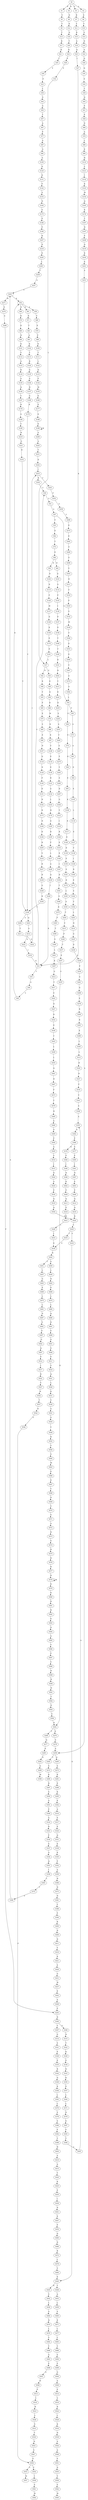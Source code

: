 strict digraph  {
	S0 -> S1 [ label = K ];
	S0 -> S2 [ label = A ];
	S0 -> S3 [ label = G ];
	S0 -> S4 [ label = N ];
	S1 -> S5 [ label = Y ];
	S2 -> S6 [ label = S ];
	S3 -> S7 [ label = R ];
	S4 -> S8 [ label = D ];
	S5 -> S9 [ label = T ];
	S6 -> S10 [ label = T ];
	S7 -> S11 [ label = Y ];
	S8 -> S12 [ label = E ];
	S9 -> S13 [ label = T ];
	S10 -> S14 [ label = S ];
	S11 -> S15 [ label = R ];
	S12 -> S16 [ label = Q ];
	S13 -> S17 [ label = K ];
	S14 -> S18 [ label = D ];
	S15 -> S19 [ label = A ];
	S16 -> S20 [ label = T ];
	S17 -> S21 [ label = K ];
	S18 -> S22 [ label = A ];
	S19 -> S23 [ label = Q ];
	S20 -> S24 [ label = K ];
	S21 -> S25 [ label = I ];
	S22 -> S26 [ label = Q ];
	S23 -> S27 [ label = I ];
	S24 -> S28 [ label = E ];
	S25 -> S29 [ label = E ];
	S26 -> S30 [ label = Q ];
	S27 -> S31 [ label = K ];
	S28 -> S32 [ label = E ];
	S29 -> S33 [ label = S ];
	S30 -> S34 [ label = S ];
	S31 -> S35 [ label = T ];
	S31 -> S36 [ label = V ];
	S32 -> S37 [ label = L ];
	S33 -> S38 [ label = L ];
	S34 -> S39 [ label = T ];
	S35 -> S40 [ label = A ];
	S36 -> S41 [ label = A ];
	S37 -> S42 [ label = D ];
	S37 -> S43 [ label = E ];
	S38 -> S44 [ label = G ];
	S39 -> S45 [ label = Q ];
	S40 -> S46 [ label = A ];
	S41 -> S47 [ label = A ];
	S42 -> S48 [ label = K ];
	S43 -> S49 [ label = E ];
	S44 -> S50 [ label = G ];
	S45 -> S51 [ label = P ];
	S46 -> S52 [ label = K ];
	S47 -> S53 [ label = V ];
	S47 -> S54 [ label = L ];
	S48 -> S55 [ label = V ];
	S49 -> S56 [ label = Q ];
	S50 -> S57 [ label = T ];
	S51 -> S58 [ label = E ];
	S52 -> S59 [ label = E ];
	S52 -> S60 [ label = N ];
	S52 -> S61 [ label = D ];
	S53 -> S62 [ label = E ];
	S54 -> S63 [ label = P ];
	S54 -> S64 [ label = E ];
	S55 -> S65 [ label = P ];
	S56 -> S66 [ label = K ];
	S57 -> S67 [ label = A ];
	S58 -> S68 [ label = D ];
	S59 -> S69 [ label = V ];
	S60 -> S70 [ label = K ];
	S61 -> S71 [ label = K ];
	S62 -> S72 [ label = Y ];
	S63 -> S73 [ label = A ];
	S64 -> S74 [ label = E ];
	S65 -> S75 [ label = E ];
	S66 -> S76 [ label = M ];
	S67 -> S77 [ label = P ];
	S68 -> S78 [ label = A ];
	S69 -> S79 [ label = E ];
	S70 -> S80 [ label = K ];
	S71 -> S81 [ label = T ];
	S72 -> S82 [ label = E ];
	S73 -> S83 [ label = A ];
	S74 -> S84 [ label = K ];
	S75 -> S85 [ label = S ];
	S76 -> S86 [ label = K ];
	S77 -> S87 [ label = A ];
	S78 -> S88 [ label = L ];
	S79 -> S89 [ label = P ];
	S80 -> S90 [ label = N ];
	S81 -> S91 [ label = A ];
	S82 -> S92 [ label = N ];
	S82 -> S93 [ label = K ];
	S83 -> S94 [ label = D ];
	S84 -> S95 [ label = E ];
	S85 -> S96 [ label = E ];
	S86 -> S97 [ label = K ];
	S87 -> S98 [ label = A ];
	S88 -> S99 [ label = K ];
	S89 -> S100 [ label = D ];
	S90 -> S101 [ label = K ];
	S91 -> S102 [ label = K ];
	S92 -> S103 [ label = G ];
	S93 -> S104 [ label = D ];
	S94 -> S105 [ label = E ];
	S95 -> S106 [ label = K ];
	S96 -> S107 [ label = N ];
	S97 -> S108 [ label = V ];
	S98 -> S109 [ label = A ];
	S99 -> S110 [ label = H ];
	S100 -> S111 [ label = T ];
	S101 -> S112 [ label = V ];
	S102 -> S113 [ label = T ];
	S103 -> S114 [ label = S ];
	S104 -> S115 [ label = N ];
	S105 -> S116 [ label = L ];
	S106 -> S117 [ label = N ];
	S107 -> S118 [ label = Q ];
	S108 -> S119 [ label = E ];
	S109 -> S120 [ label = D ];
	S110 -> S121 [ label = L ];
	S111 -> S122 [ label = L ];
	S112 -> S123 [ label = A ];
	S113 -> S124 [ label = R ];
	S114 -> S125 [ label = F ];
	S115 -> S126 [ label = F ];
	S116 -> S127 [ label = E ];
	S117 -> S128 [ label = E ];
	S118 -> S129 [ label = N ];
	S119 -> S130 [ label = E ];
	S120 -> S131 [ label = K ];
	S121 -> S132 [ label = I ];
	S122 -> S133 [ label = D ];
	S123 -> S134 [ label = R ];
	S124 -> S135 [ label = G ];
	S125 -> S136 [ label = I ];
	S126 -> S137 [ label = M ];
	S127 -> S138 [ label = V ];
	S128 -> S139 [ label = D ];
	S129 -> S140 [ label = F ];
	S130 -> S141 [ label = R ];
	S131 -> S142 [ label = F ];
	S132 -> S143 [ label = K ];
	S133 -> S144 [ label = P ];
	S134 -> S145 [ label = A ];
	S135 -> S146 [ label = A ];
	S136 -> S147 [ label = E ];
	S137 -> S148 [ label = Q ];
	S138 -> S149 [ label = I ];
	S139 -> S150 [ label = P ];
	S140 -> S151 [ label = K ];
	S141 -> S152 [ label = A ];
	S142 -> S153 [ label = A ];
	S143 -> S154 [ label = M ];
	S144 -> S155 [ label = M ];
	S145 -> S156 [ label = Q ];
	S146 -> S157 [ label = H ];
	S147 -> S158 [ label = E ];
	S148 -> S159 [ label = K ];
	S149 -> S160 [ label = R ];
	S150 -> S161 [ label = S ];
	S151 -> S162 [ label = N ];
	S152 -> S163 [ label = L ];
	S153 -> S164 [ label = N ];
	S154 -> S165 [ label = Q ];
	S155 -> S166 [ label = E ];
	S156 -> S167 [ label = T ];
	S157 -> S168 [ label = G ];
	S158 -> S169 [ label = T ];
	S159 -> S170 [ label = E ];
	S160 -> S171 [ label = E ];
	S161 -> S172 [ label = D ];
	S162 -> S173 [ label = R ];
	S163 -> S174 [ label = H ];
	S164 -> S175 [ label = S ];
	S165 -> S176 [ label = K ];
	S166 -> S177 [ label = E ];
	S167 -> S178 [ label = R ];
	S168 -> S179 [ label = R ];
	S169 -> S180 [ label = T ];
	S170 -> S181 [ label = E ];
	S171 -> S182 [ label = S ];
	S172 -> S183 [ label = L ];
	S173 -> S184 [ label = N ];
	S174 -> S185 [ label = G ];
	S175 -> S186 [ label = E ];
	S176 -> S187 [ label = T ];
	S177 -> S188 [ label = E ];
	S178 -> S189 [ label = G ];
	S179 -> S190 [ label = Y ];
	S180 -> S191 [ label = K ];
	S181 -> S37 [ label = L ];
	S182 -> S192 [ label = V ];
	S183 -> S193 [ label = A ];
	S184 -> S194 [ label = K ];
	S185 -> S195 [ label = R ];
	S186 -> S196 [ label = F ];
	S187 -> S197 [ label = N ];
	S188 -> S198 [ label = E ];
	S189 -> S199 [ label = T ];
	S190 -> S200 [ label = A ];
	S190 -> S201 [ label = Q ];
	S191 -> S202 [ label = R ];
	S192 -> S203 [ label = L ];
	S193 -> S204 [ label = T ];
	S194 -> S205 [ label = R ];
	S195 -> S206 [ label = F ];
	S196 -> S207 [ label = R ];
	S197 -> S208 [ label = P ];
	S198 -> S209 [ label = A ];
	S198 -> S198 [ label = E ];
	S199 -> S210 [ label = H ];
	S200 -> S211 [ label = T ];
	S201 -> S212 [ label = A ];
	S202 -> S213 [ label = Y ];
	S203 -> S214 [ label = N ];
	S204 -> S215 [ label = V ];
	S205 -> S216 [ label = V ];
	S206 -> S217 [ label = L ];
	S207 -> S218 [ label = D ];
	S208 -> S219 [ label = Q ];
	S209 -> S220 [ label = A ];
	S210 -> S221 [ label = G ];
	S211 -> S222 [ label = Q ];
	S212 -> S223 [ label = Q ];
	S213 -> S224 [ label = K ];
	S214 -> S225 [ label = G ];
	S215 -> S226 [ label = P ];
	S216 -> S227 [ label = R ];
	S217 -> S228 [ label = A ];
	S218 -> S229 [ label = E ];
	S219 -> S230 [ label = K ];
	S220 -> S231 [ label = T ];
	S221 -> S232 [ label = R ];
	S222 -> S233 [ label = I ];
	S223 -> S234 [ label = I ];
	S224 -> S235 [ label = K ];
	S225 -> S236 [ label = D ];
	S226 -> S237 [ label = T ];
	S227 -> S238 [ label = H ];
	S228 -> S239 [ label = Q ];
	S229 -> S240 [ label = L ];
	S230 -> S241 [ label = E ];
	S231 -> S242 [ label = Q ];
	S232 -> S190 [ label = Y ];
	S233 -> S243 [ label = T ];
	S233 -> S244 [ label = K ];
	S234 -> S31 [ label = K ];
	S235 -> S245 [ label = S ];
	S236 -> S246 [ label = A ];
	S237 -> S247 [ label = E ];
	S238 -> S248 [ label = G ];
	S239 -> S249 [ label = I ];
	S240 -> S250 [ label = T ];
	S241 -> S251 [ label = S ];
	S242 -> S233 [ label = I ];
	S243 -> S252 [ label = P ];
	S244 -> S36 [ label = V ];
	S245 -> S253 [ label = A ];
	S246 -> S254 [ label = F ];
	S247 -> S255 [ label = V ];
	S248 -> S256 [ label = R ];
	S249 -> S31 [ label = K ];
	S250 -> S257 [ label = A ];
	S251 -> S258 [ label = A ];
	S252 -> S259 [ label = A ];
	S253 -> S260 [ label = T ];
	S254 -> S261 [ label = G ];
	S255 -> S262 [ label = K ];
	S256 -> S190 [ label = Y ];
	S257 -> S263 [ label = A ];
	S258 -> S264 [ label = V ];
	S258 -> S265 [ label = Q ];
	S259 -> S266 [ label = V ];
	S260 -> S267 [ label = G ];
	S261 -> S268 [ label = Q ];
	S262 -> S269 [ label = T ];
	S262 -> S270 [ label = E ];
	S263 -> S271 [ label = W ];
	S263 -> S52 [ label = K ];
	S264 -> S272 [ label = S ];
	S265 -> S273 [ label = S ];
	S266 -> S274 [ label = E ];
	S267 -> S275 [ label = F ];
	S268 -> S276 [ label = E ];
	S269 -> S277 [ label = Q ];
	S270 -> S278 [ label = S ];
	S271 -> S279 [ label = E ];
	S272 -> S280 [ label = K ];
	S273 -> S281 [ label = K ];
	S274 -> S282 [ label = E ];
	S275 -> S283 [ label = Y ];
	S276 -> S284 [ label = R ];
	S277 -> S285 [ label = E ];
	S278 -> S258 [ label = A ];
	S279 -> S286 [ label = A ];
	S280 -> S287 [ label = R ];
	S281 -> S288 [ label = E ];
	S282 -> S289 [ label = A ];
	S283 -> S290 [ label = S ];
	S284 -> S291 [ label = R ];
	S285 -> S292 [ label = N ];
	S286 -> S293 [ label = P ];
	S287 -> S294 [ label = S ];
	S288 -> S295 [ label = K ];
	S289 -> S296 [ label = G ];
	S290 -> S297 [ label = D ];
	S291 -> S298 [ label = E ];
	S292 -> S299 [ label = A ];
	S293 -> S300 [ label = D ];
	S294 -> S301 [ label = A ];
	S295 -> S302 [ label = E ];
	S296 -> S303 [ label = V ];
	S297 -> S304 [ label = G ];
	S298 -> S305 [ label = L ];
	S299 -> S306 [ label = M ];
	S300 -> S307 [ label = V ];
	S300 -> S308 [ label = F ];
	S301 -> S309 [ label = F ];
	S302 -> S310 [ label = A ];
	S303 -> S311 [ label = N ];
	S304 -> S312 [ label = Y ];
	S305 -> S313 [ label = L ];
	S307 -> S314 [ label = G ];
	S308 -> S315 [ label = N ];
	S309 -> S316 [ label = G ];
	S310 -> S317 [ label = P ];
	S311 -> S318 [ label = V ];
	S312 -> S319 [ label = I ];
	S313 -> S320 [ label = R ];
	S314 -> S321 [ label = S ];
	S315 -> S322 [ label = T ];
	S316 -> S323 [ label = R ];
	S317 -> S324 [ label = E ];
	S318 -> S325 [ label = P ];
	S319 -> S326 [ label = R ];
	S320 -> S327 [ label = N ];
	S321 -> S328 [ label = E ];
	S322 -> S329 [ label = K ];
	S323 -> S330 [ label = F ];
	S324 -> S331 [ label = Q ];
	S325 -> S332 [ label = S ];
	S326 -> S333 [ label = E ];
	S327 -> S334 [ label = F ];
	S328 -> S335 [ label = E ];
	S329 -> S336 [ label = E ];
	S330 -> S337 [ label = S ];
	S331 -> S338 [ label = E ];
	S332 -> S339 [ label = M ];
	S333 -> S340 [ label = E ];
	S334 -> S341 [ label = Y ];
	S335 -> S342 [ label = R ];
	S336 -> S343 [ label = R ];
	S337 -> S344 [ label = A ];
	S338 -> S345 [ label = K ];
	S339 -> S346 [ label = V ];
	S340 -> S347 [ label = I ];
	S341 -> S348 [ label = A ];
	S342 -> S349 [ label = Q ];
	S343 -> S350 [ label = K ];
	S344 -> S351 [ label = Q ];
	S345 -> S352 [ label = F ];
	S346 -> S353 [ label = E ];
	S347 -> S354 [ label = D ];
	S348 -> S355 [ label = A ];
	S349 -> S356 [ label = K ];
	S350 -> S357 [ label = E ];
	S351 -> S358 [ label = I ];
	S352 -> S359 [ label = A ];
	S353 -> S360 [ label = E ];
	S354 -> S361 [ label = T ];
	S355 -> S362 [ label = A ];
	S356 -> S363 [ label = L ];
	S357 -> S364 [ label = L ];
	S358 -> S365 [ label = L ];
	S359 -> S366 [ label = H ];
	S360 -> S367 [ label = V ];
	S361 -> S368 [ label = S ];
	S362 -> S369 [ label = F ];
	S363 -> S370 [ label = L ];
	S364 -> S371 [ label = L ];
	S365 -> S372 [ label = T ];
	S366 -> S373 [ label = N ];
	S367 -> S374 [ label = A ];
	S368 -> S375 [ label = K ];
	S369 -> S376 [ label = N ];
	S369 -> S377 [ label = S ];
	S370 -> S378 [ label = S ];
	S371 -> S379 [ label = D ];
	S372 -> S380 [ label = A ];
	S373 -> S381 [ label = N ];
	S374 -> S382 [ label = A ];
	S375 -> S383 [ label = F ];
	S376 -> S384 [ label = P ];
	S377 -> S385 [ label = P ];
	S378 -> S386 [ label = S ];
	S379 -> S387 [ label = E ];
	S380 -> S263 [ label = A ];
	S381 -> S388 [ label = Y ];
	S382 -> S54 [ label = L ];
	S383 -> S389 [ label = T ];
	S384 -> S390 [ label = I ];
	S385 -> S391 [ label = I ];
	S386 -> S392 [ label = F ];
	S387 -> S393 [ label = F ];
	S388 -> S394 [ label = F ];
	S389 -> S395 [ label = S ];
	S390 -> S396 [ label = N ];
	S391 -> S397 [ label = N ];
	S392 -> S398 [ label = Y ];
	S393 -> S399 [ label = Y ];
	S394 -> S400 [ label = R ];
	S395 -> S401 [ label = L ];
	S396 -> S402 [ label = K ];
	S397 -> S403 [ label = E ];
	S398 -> S404 [ label = H ];
	S399 -> S405 [ label = A ];
	S400 -> S406 [ label = D ];
	S401 -> S407 [ label = K ];
	S402 -> S408 [ label = P ];
	S403 -> S409 [ label = P ];
	S404 -> S410 [ label = A ];
	S405 -> S355 [ label = A ];
	S406 -> S411 [ label = D ];
	S407 -> S412 [ label = G ];
	S408 -> S413 [ label = Q ];
	S409 -> S414 [ label = Q ];
	S410 -> S415 [ label = A ];
	S411 -> S416 [ label = V ];
	S412 -> S417 [ label = T ];
	S413 -> S418 [ label = E ];
	S414 -> S419 [ label = Q ];
	S415 -> S420 [ label = Y ];
	S416 -> S421 [ label = K ];
	S417 -> S422 [ label = S ];
	S418 -> S423 [ label = R ];
	S419 -> S424 [ label = R ];
	S420 -> S425 [ label = K ];
	S421 -> S426 [ label = S ];
	S422 -> S427 [ label = Q ];
	S423 -> S428 [ label = L ];
	S424 -> S429 [ label = L ];
	S425 -> S430 [ label = P ];
	S426 -> S431 [ label = G ];
	S427 -> S432 [ label = R ];
	S428 -> S433 [ label = I ];
	S429 -> S434 [ label = V ];
	S429 -> S435 [ label = I ];
	S430 -> S436 [ label = I ];
	S431 -> S437 [ label = W ];
	S432 -> S438 [ label = E ];
	S433 -> S439 [ label = E ];
	S434 -> S440 [ label = E ];
	S435 -> S439 [ label = E ];
	S436 -> S441 [ label = D ];
	S437 -> S442 [ label = E ];
	S438 -> S443 [ label = T ];
	S439 -> S444 [ label = R ];
	S440 -> S445 [ label = R ];
	S440 -> S446 [ label = T ];
	S441 -> S447 [ label = E ];
	S442 -> S448 [ label = A ];
	S443 -> S449 [ label = L ];
	S444 -> S450 [ label = S ];
	S444 -> S451 [ label = T ];
	S445 -> S452 [ label = V ];
	S446 -> S453 [ label = A ];
	S447 -> S454 [ label = P ];
	S448 -> S293 [ label = P ];
	S449 -> S455 [ label = L ];
	S450 -> S456 [ label = L ];
	S451 -> S457 [ label = L ];
	S452 -> S458 [ label = L ];
	S453 -> S459 [ label = L ];
	S454 -> S460 [ label = Q ];
	S455 -> S461 [ label = Q ];
	S456 -> S462 [ label = N ];
	S457 -> S463 [ label = G ];
	S458 -> S464 [ label = G ];
	S459 -> S465 [ label = S ];
	S460 -> S466 [ label = D ];
	S461 -> S467 [ label = N ];
	S462 -> S468 [ label = E ];
	S463 -> S469 [ label = E ];
	S464 -> S470 [ label = N ];
	S465 -> S471 [ label = E ];
	S466 -> S472 [ label = R ];
	S467 -> S473 [ label = F ];
	S468 -> S474 [ label = L ];
	S469 -> S475 [ label = L ];
	S470 -> S476 [ label = L ];
	S471 -> S477 [ label = L ];
	S472 -> S478 [ label = L ];
	S473 -> S479 [ label = Y ];
	S474 -> S480 [ label = L ];
	S475 -> S481 [ label = L ];
	S476 -> S482 [ label = V ];
	S477 -> S483 [ label = L ];
	S478 -> S484 [ label = V ];
	S479 -> S485 [ label = H ];
	S480 -> S486 [ label = Q ];
	S481 -> S487 [ label = N ];
	S482 -> S488 [ label = T ];
	S483 -> S489 [ label = T ];
	S484 -> S440 [ label = E ];
	S485 -> S490 [ label = S ];
	S486 -> S491 [ label = K ];
	S487 -> S492 [ label = G ];
	S488 -> S493 [ label = G ];
	S489 -> S494 [ label = S ];
	S490 -> S495 [ label = G ];
	S491 -> S496 [ label = F ];
	S492 -> S497 [ label = F ];
	S493 -> S498 [ label = F ];
	S494 -> S499 [ label = F ];
	S495 -> S500 [ label = F ];
	S496 -> S501 [ label = G ];
	S497 -> S502 [ label = G ];
	S498 -> S503 [ label = G ];
	S499 -> S504 [ label = G ];
	S500 -> S505 [ label = A ];
	S501 -> S506 [ label = S ];
	S502 -> S507 [ label = Q ];
	S503 -> S508 [ label = R ];
	S504 -> S509 [ label = A ];
	S505 -> S510 [ label = V ];
	S506 -> S511 [ label = P ];
	S507 -> S512 [ label = P ];
	S508 -> S513 [ label = P ];
	S509 -> S514 [ label = P ];
	S510 -> S515 [ label = I ];
	S511 -> S516 [ label = V ];
	S512 -> S517 [ label = I ];
	S513 -> S518 [ label = I ];
	S514 -> S519 [ label = V ];
	S515 -> S520 [ label = D ];
	S516 -> S521 [ label = Q ];
	S517 -> S522 [ label = R ];
	S518 -> S523 [ label = R ];
	S519 -> S524 [ label = R ];
	S520 -> S525 [ label = A ];
	S521 -> S526 [ label = L ];
	S522 -> S527 [ label = Y ];
	S523 -> S528 [ label = L ];
	S524 -> S529 [ label = L ];
	S525 -> S530 [ label = P ];
	S526 -> S531 [ label = K ];
	S527 -> S532 [ label = H ];
	S528 -> S533 [ label = S ];
	S529 -> S534 [ label = K ];
	S530 -> S535 [ label = Q ];
	S531 -> S536 [ label = V ];
	S532 -> S537 [ label = T ];
	S533 -> S538 [ label = T ];
	S534 -> S539 [ label = N ];
	S535 -> S540 [ label = Q ];
	S536 -> S541 [ label = A ];
	S537 -> S542 [ label = N ];
	S538 -> S543 [ label = N ];
	S539 -> S544 [ label = A ];
	S540 -> S424 [ label = R ];
	S541 -> S545 [ label = G ];
	S542 -> S546 [ label = S ];
	S543 -> S547 [ label = S ];
	S544 -> S548 [ label = A ];
	S545 -> S549 [ label = Y ];
	S546 -> S550 [ label = F ];
	S547 -> S550 [ label = F ];
	S548 -> S551 [ label = F ];
	S549 -> S552 [ label = R ];
	S550 -> S553 [ label = S ];
	S550 -> S554 [ label = P ];
	S551 -> S555 [ label = Q ];
	S552 -> S556 [ label = V ];
	S553 -> S557 [ label = M ];
	S554 -> S558 [ label = I ];
	S555 -> S559 [ label = V ];
	S556 -> S560 [ label = S ];
	S558 -> S561 [ label = S ];
	S559 -> S562 [ label = S ];
	S560 -> S563 [ label = M ];
	S561 -> S564 [ label = M ];
	S562 -> S565 [ label = M ];
	S563 -> S566 [ label = E ];
	S566 -> S567 [ label = E ];
	S567 -> S568 [ label = Y ];
	S568 -> S569 [ label = D ];
	S569 -> S570 [ label = V ];
	S570 -> S571 [ label = S ];
	S571 -> S572 [ label = A ];
	S572 -> S573 [ label = R ];
	S573 -> S574 [ label = S ];
	S574 -> S575 [ label = R ];
	S575 -> S576 [ label = R ];
	S576 -> S577 [ label = R ];
	S577 -> S578 [ label = R ];
	S578 -> S579 [ label = K ];
	S578 -> S578 [ label = R ];
	S579 -> S580 [ label = K ];
	S580 -> S581 [ label = R ];
	S581 -> S582 [ label = R ];
	S582 -> S583 [ label = E ];
	S583 -> S584 [ label = Q ];
	S584 -> S585 [ label = A ];
	S585 -> S586 [ label = V ];
	S586 -> S587 [ label = P ];
	S587 -> S588 [ label = V ];
	S588 -> S589 [ label = D ];
	S589 -> S590 [ label = R ];
	S590 -> S591 [ label = N ];
	S591 -> S592 [ label = T ];
	S592 -> S593 [ label = E ];
	S593 -> S594 [ label = V ];
	S594 -> S262 [ label = K ];
}
